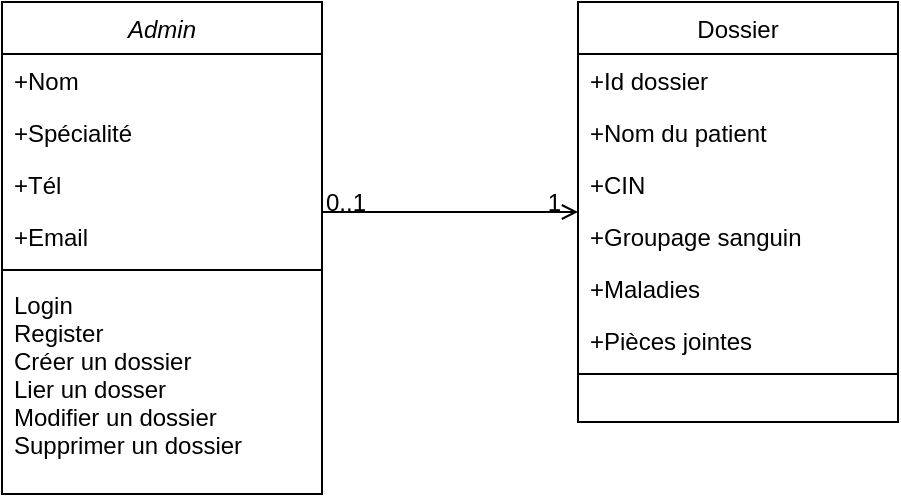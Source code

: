 <mxfile version="16.1.2" type="device"><diagram id="C5RBs43oDa-KdzZeNtuy" name="Page-1"><mxGraphModel dx="1278" dy="641" grid="1" gridSize="10" guides="1" tooltips="1" connect="1" arrows="1" fold="1" page="1" pageScale="1" pageWidth="827" pageHeight="1169" math="0" shadow="0"><root><mxCell id="WIyWlLk6GJQsqaUBKTNV-0"/><mxCell id="WIyWlLk6GJQsqaUBKTNV-1" parent="WIyWlLk6GJQsqaUBKTNV-0"/><mxCell id="zkfFHV4jXpPFQw0GAbJ--0" value="Admin" style="swimlane;fontStyle=2;align=center;verticalAlign=top;childLayout=stackLayout;horizontal=1;startSize=26;horizontalStack=0;resizeParent=1;resizeLast=0;collapsible=1;marginBottom=0;rounded=0;shadow=0;strokeWidth=1;" parent="WIyWlLk6GJQsqaUBKTNV-1" vertex="1"><mxGeometry x="220" y="120" width="160" height="246" as="geometry"><mxRectangle x="230" y="140" width="160" height="26" as="alternateBounds"/></mxGeometry></mxCell><mxCell id="zkfFHV4jXpPFQw0GAbJ--1" value="+Nom    " style="text;align=left;verticalAlign=top;spacingLeft=4;spacingRight=4;overflow=hidden;rotatable=0;points=[[0,0.5],[1,0.5]];portConstraint=eastwest;" parent="zkfFHV4jXpPFQw0GAbJ--0" vertex="1"><mxGeometry y="26" width="160" height="26" as="geometry"/></mxCell><mxCell id="IB8BywZTDYLHeBEb_Qj4-1" value="+Spécialité" style="text;align=left;verticalAlign=top;spacingLeft=4;spacingRight=4;overflow=hidden;rotatable=0;points=[[0,0.5],[1,0.5]];portConstraint=eastwest;" vertex="1" parent="zkfFHV4jXpPFQw0GAbJ--0"><mxGeometry y="52" width="160" height="26" as="geometry"/></mxCell><mxCell id="zkfFHV4jXpPFQw0GAbJ--2" value="+Tél" style="text;align=left;verticalAlign=top;spacingLeft=4;spacingRight=4;overflow=hidden;rotatable=0;points=[[0,0.5],[1,0.5]];portConstraint=eastwest;rounded=0;shadow=0;html=0;" parent="zkfFHV4jXpPFQw0GAbJ--0" vertex="1"><mxGeometry y="78" width="160" height="26" as="geometry"/></mxCell><mxCell id="zkfFHV4jXpPFQw0GAbJ--3" value="+Email " style="text;align=left;verticalAlign=top;spacingLeft=4;spacingRight=4;overflow=hidden;rotatable=0;points=[[0,0.5],[1,0.5]];portConstraint=eastwest;rounded=0;shadow=0;html=0;" parent="zkfFHV4jXpPFQw0GAbJ--0" vertex="1"><mxGeometry y="104" width="160" height="26" as="geometry"/></mxCell><mxCell id="zkfFHV4jXpPFQw0GAbJ--4" value="" style="line;html=1;strokeWidth=1;align=left;verticalAlign=middle;spacingTop=-1;spacingLeft=3;spacingRight=3;rotatable=0;labelPosition=right;points=[];portConstraint=eastwest;" parent="zkfFHV4jXpPFQw0GAbJ--0" vertex="1"><mxGeometry y="130" width="160" height="8" as="geometry"/></mxCell><mxCell id="zkfFHV4jXpPFQw0GAbJ--5" value="Login&#10;Register&#10;Créer un dossier&#10;Lier un dosser&#10;Modifier un dossier&#10;Supprimer un dossier&#10; " style="text;align=left;verticalAlign=top;spacingLeft=4;spacingRight=4;overflow=hidden;rotatable=0;points=[[0,0.5],[1,0.5]];portConstraint=eastwest;" parent="zkfFHV4jXpPFQw0GAbJ--0" vertex="1"><mxGeometry y="138" width="160" height="108" as="geometry"/></mxCell><mxCell id="zkfFHV4jXpPFQw0GAbJ--17" value="Dossier" style="swimlane;fontStyle=0;align=center;verticalAlign=top;childLayout=stackLayout;horizontal=1;startSize=26;horizontalStack=0;resizeParent=1;resizeLast=0;collapsible=1;marginBottom=0;rounded=0;shadow=0;strokeWidth=1;" parent="WIyWlLk6GJQsqaUBKTNV-1" vertex="1"><mxGeometry x="508" y="120" width="160" height="210" as="geometry"><mxRectangle x="550" y="140" width="160" height="26" as="alternateBounds"/></mxGeometry></mxCell><mxCell id="zkfFHV4jXpPFQw0GAbJ--18" value="+Id dossier" style="text;align=left;verticalAlign=top;spacingLeft=4;spacingRight=4;overflow=hidden;rotatable=0;points=[[0,0.5],[1,0.5]];portConstraint=eastwest;" parent="zkfFHV4jXpPFQw0GAbJ--17" vertex="1"><mxGeometry y="26" width="160" height="26" as="geometry"/></mxCell><mxCell id="zkfFHV4jXpPFQw0GAbJ--19" value="+Nom du patient" style="text;align=left;verticalAlign=top;spacingLeft=4;spacingRight=4;overflow=hidden;rotatable=0;points=[[0,0.5],[1,0.5]];portConstraint=eastwest;rounded=0;shadow=0;html=0;" parent="zkfFHV4jXpPFQw0GAbJ--17" vertex="1"><mxGeometry y="52" width="160" height="26" as="geometry"/></mxCell><mxCell id="zkfFHV4jXpPFQw0GAbJ--20" value="+CIN    " style="text;align=left;verticalAlign=top;spacingLeft=4;spacingRight=4;overflow=hidden;rotatable=0;points=[[0,0.5],[1,0.5]];portConstraint=eastwest;rounded=0;shadow=0;html=0;" parent="zkfFHV4jXpPFQw0GAbJ--17" vertex="1"><mxGeometry y="78" width="160" height="26" as="geometry"/></mxCell><mxCell id="zkfFHV4jXpPFQw0GAbJ--21" value="+Groupage sanguin" style="text;align=left;verticalAlign=top;spacingLeft=4;spacingRight=4;overflow=hidden;rotatable=0;points=[[0,0.5],[1,0.5]];portConstraint=eastwest;rounded=0;shadow=0;html=0;" parent="zkfFHV4jXpPFQw0GAbJ--17" vertex="1"><mxGeometry y="104" width="160" height="26" as="geometry"/></mxCell><mxCell id="zkfFHV4jXpPFQw0GAbJ--22" value="+Maladies" style="text;align=left;verticalAlign=top;spacingLeft=4;spacingRight=4;overflow=hidden;rotatable=0;points=[[0,0.5],[1,0.5]];portConstraint=eastwest;rounded=0;shadow=0;html=0;" parent="zkfFHV4jXpPFQw0GAbJ--17" vertex="1"><mxGeometry y="130" width="160" height="26" as="geometry"/></mxCell><mxCell id="IB8BywZTDYLHeBEb_Qj4-0" value="+Pièces jointes" style="text;align=left;verticalAlign=top;spacingLeft=4;spacingRight=4;overflow=hidden;rotatable=0;points=[[0,0.5],[1,0.5]];portConstraint=eastwest;rounded=0;shadow=0;html=0;" vertex="1" parent="zkfFHV4jXpPFQw0GAbJ--17"><mxGeometry y="156" width="160" height="26" as="geometry"/></mxCell><mxCell id="zkfFHV4jXpPFQw0GAbJ--23" value="" style="line;html=1;strokeWidth=1;align=left;verticalAlign=middle;spacingTop=-1;spacingLeft=3;spacingRight=3;rotatable=0;labelPosition=right;points=[];portConstraint=eastwest;" parent="zkfFHV4jXpPFQw0GAbJ--17" vertex="1"><mxGeometry y="182" width="160" height="8" as="geometry"/></mxCell><mxCell id="zkfFHV4jXpPFQw0GAbJ--26" value="" style="endArrow=open;shadow=0;strokeWidth=1;rounded=0;endFill=1;edgeStyle=elbowEdgeStyle;elbow=vertical;" parent="WIyWlLk6GJQsqaUBKTNV-1" source="zkfFHV4jXpPFQw0GAbJ--0" target="zkfFHV4jXpPFQw0GAbJ--17" edge="1"><mxGeometry x="0.5" y="41" relative="1" as="geometry"><mxPoint x="380" y="192" as="sourcePoint"/><mxPoint x="540" y="192" as="targetPoint"/><mxPoint x="-40" y="32" as="offset"/></mxGeometry></mxCell><mxCell id="zkfFHV4jXpPFQw0GAbJ--27" value="0..1" style="resizable=0;align=left;verticalAlign=bottom;labelBackgroundColor=none;fontSize=12;" parent="zkfFHV4jXpPFQw0GAbJ--26" connectable="0" vertex="1"><mxGeometry x="-1" relative="1" as="geometry"><mxPoint y="4" as="offset"/></mxGeometry></mxCell><mxCell id="zkfFHV4jXpPFQw0GAbJ--28" value="1" style="resizable=0;align=right;verticalAlign=bottom;labelBackgroundColor=none;fontSize=12;" parent="zkfFHV4jXpPFQw0GAbJ--26" connectable="0" vertex="1"><mxGeometry x="1" relative="1" as="geometry"><mxPoint x="-7" y="4" as="offset"/></mxGeometry></mxCell></root></mxGraphModel></diagram></mxfile>